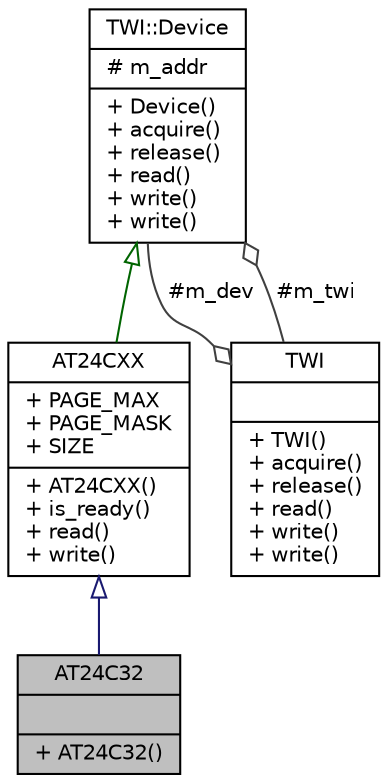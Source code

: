 digraph "AT24C32"
{
  edge [fontname="Helvetica",fontsize="10",labelfontname="Helvetica",labelfontsize="10"];
  node [fontname="Helvetica",fontsize="10",shape=record];
  Node1 [label="{AT24C32\n||+ AT24C32()\l}",height=0.2,width=0.4,color="black", fillcolor="grey75", style="filled", fontcolor="black"];
  Node2 -> Node1 [dir="back",color="midnightblue",fontsize="10",style="solid",arrowtail="onormal",fontname="Helvetica"];
  Node2 [label="{AT24CXX\n|+ PAGE_MAX\l+ PAGE_MASK\l+ SIZE\l|+ AT24CXX()\l+ is_ready()\l+ read()\l+ write()\l}",height=0.2,width=0.4,color="black", fillcolor="white", style="filled",URL="$d2/db3/classAT24CXX.html"];
  Node3 -> Node2 [dir="back",color="darkgreen",fontsize="10",style="solid",arrowtail="onormal",fontname="Helvetica"];
  Node3 [label="{TWI::Device\n|# m_addr\l|+ Device()\l+ acquire()\l+ release()\l+ read()\l+ write()\l+ write()\l}",height=0.2,width=0.4,color="black", fillcolor="white", style="filled",URL="$d4/d2d/classTWI_1_1Device.html"];
  Node4 -> Node3 [color="grey25",fontsize="10",style="solid",label=" #m_twi" ,arrowhead="odiamond",fontname="Helvetica"];
  Node4 [label="{TWI\n||+ TWI()\l+ acquire()\l+ release()\l+ read()\l+ write()\l+ write()\l}",height=0.2,width=0.4,color="black", fillcolor="white", style="filled",URL="$d1/deb/classTWI.html"];
  Node3 -> Node4 [color="grey25",fontsize="10",style="solid",label=" #m_dev" ,arrowhead="odiamond",fontname="Helvetica"];
}
